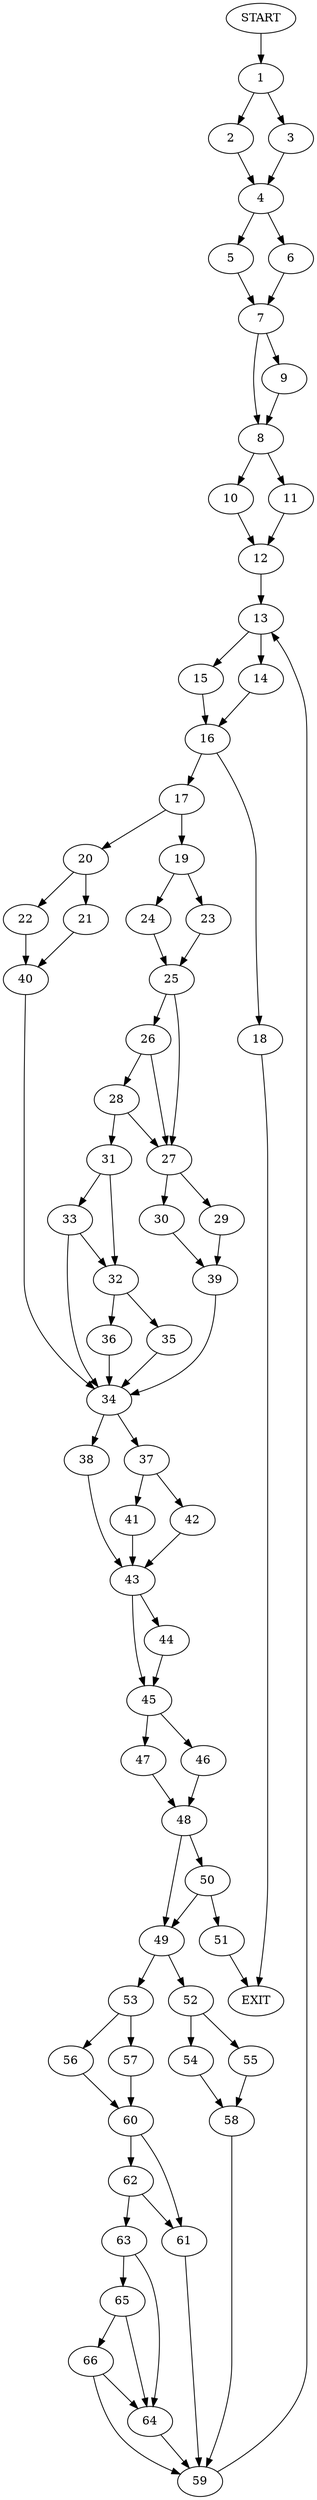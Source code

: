 digraph {
0 [label="START"]
67 [label="EXIT"]
0 -> 1
1 -> 2
1 -> 3
2 -> 4
3 -> 4
4 -> 5
4 -> 6
6 -> 7
5 -> 7
7 -> 8
7 -> 9
9 -> 8
8 -> 10
8 -> 11
10 -> 12
11 -> 12
12 -> 13
13 -> 14
13 -> 15
14 -> 16
15 -> 16
16 -> 17
16 -> 18
18 -> 67
17 -> 19
17 -> 20
20 -> 21
20 -> 22
19 -> 23
19 -> 24
24 -> 25
23 -> 25
25 -> 26
25 -> 27
26 -> 28
26 -> 27
27 -> 29
27 -> 30
28 -> 31
28 -> 27
31 -> 32
31 -> 33
33 -> 32
33 -> 34
32 -> 35
32 -> 36
34 -> 37
34 -> 38
35 -> 34
36 -> 34
29 -> 39
30 -> 39
39 -> 34
21 -> 40
22 -> 40
40 -> 34
37 -> 41
37 -> 42
38 -> 43
41 -> 43
42 -> 43
43 -> 44
43 -> 45
44 -> 45
45 -> 46
45 -> 47
46 -> 48
47 -> 48
48 -> 49
48 -> 50
50 -> 49
50 -> 51
49 -> 52
49 -> 53
51 -> 67
52 -> 54
52 -> 55
53 -> 56
53 -> 57
55 -> 58
54 -> 58
58 -> 59
59 -> 13
56 -> 60
57 -> 60
60 -> 61
60 -> 62
62 -> 61
62 -> 63
61 -> 59
63 -> 64
63 -> 65
65 -> 64
65 -> 66
64 -> 59
66 -> 64
66 -> 59
}
